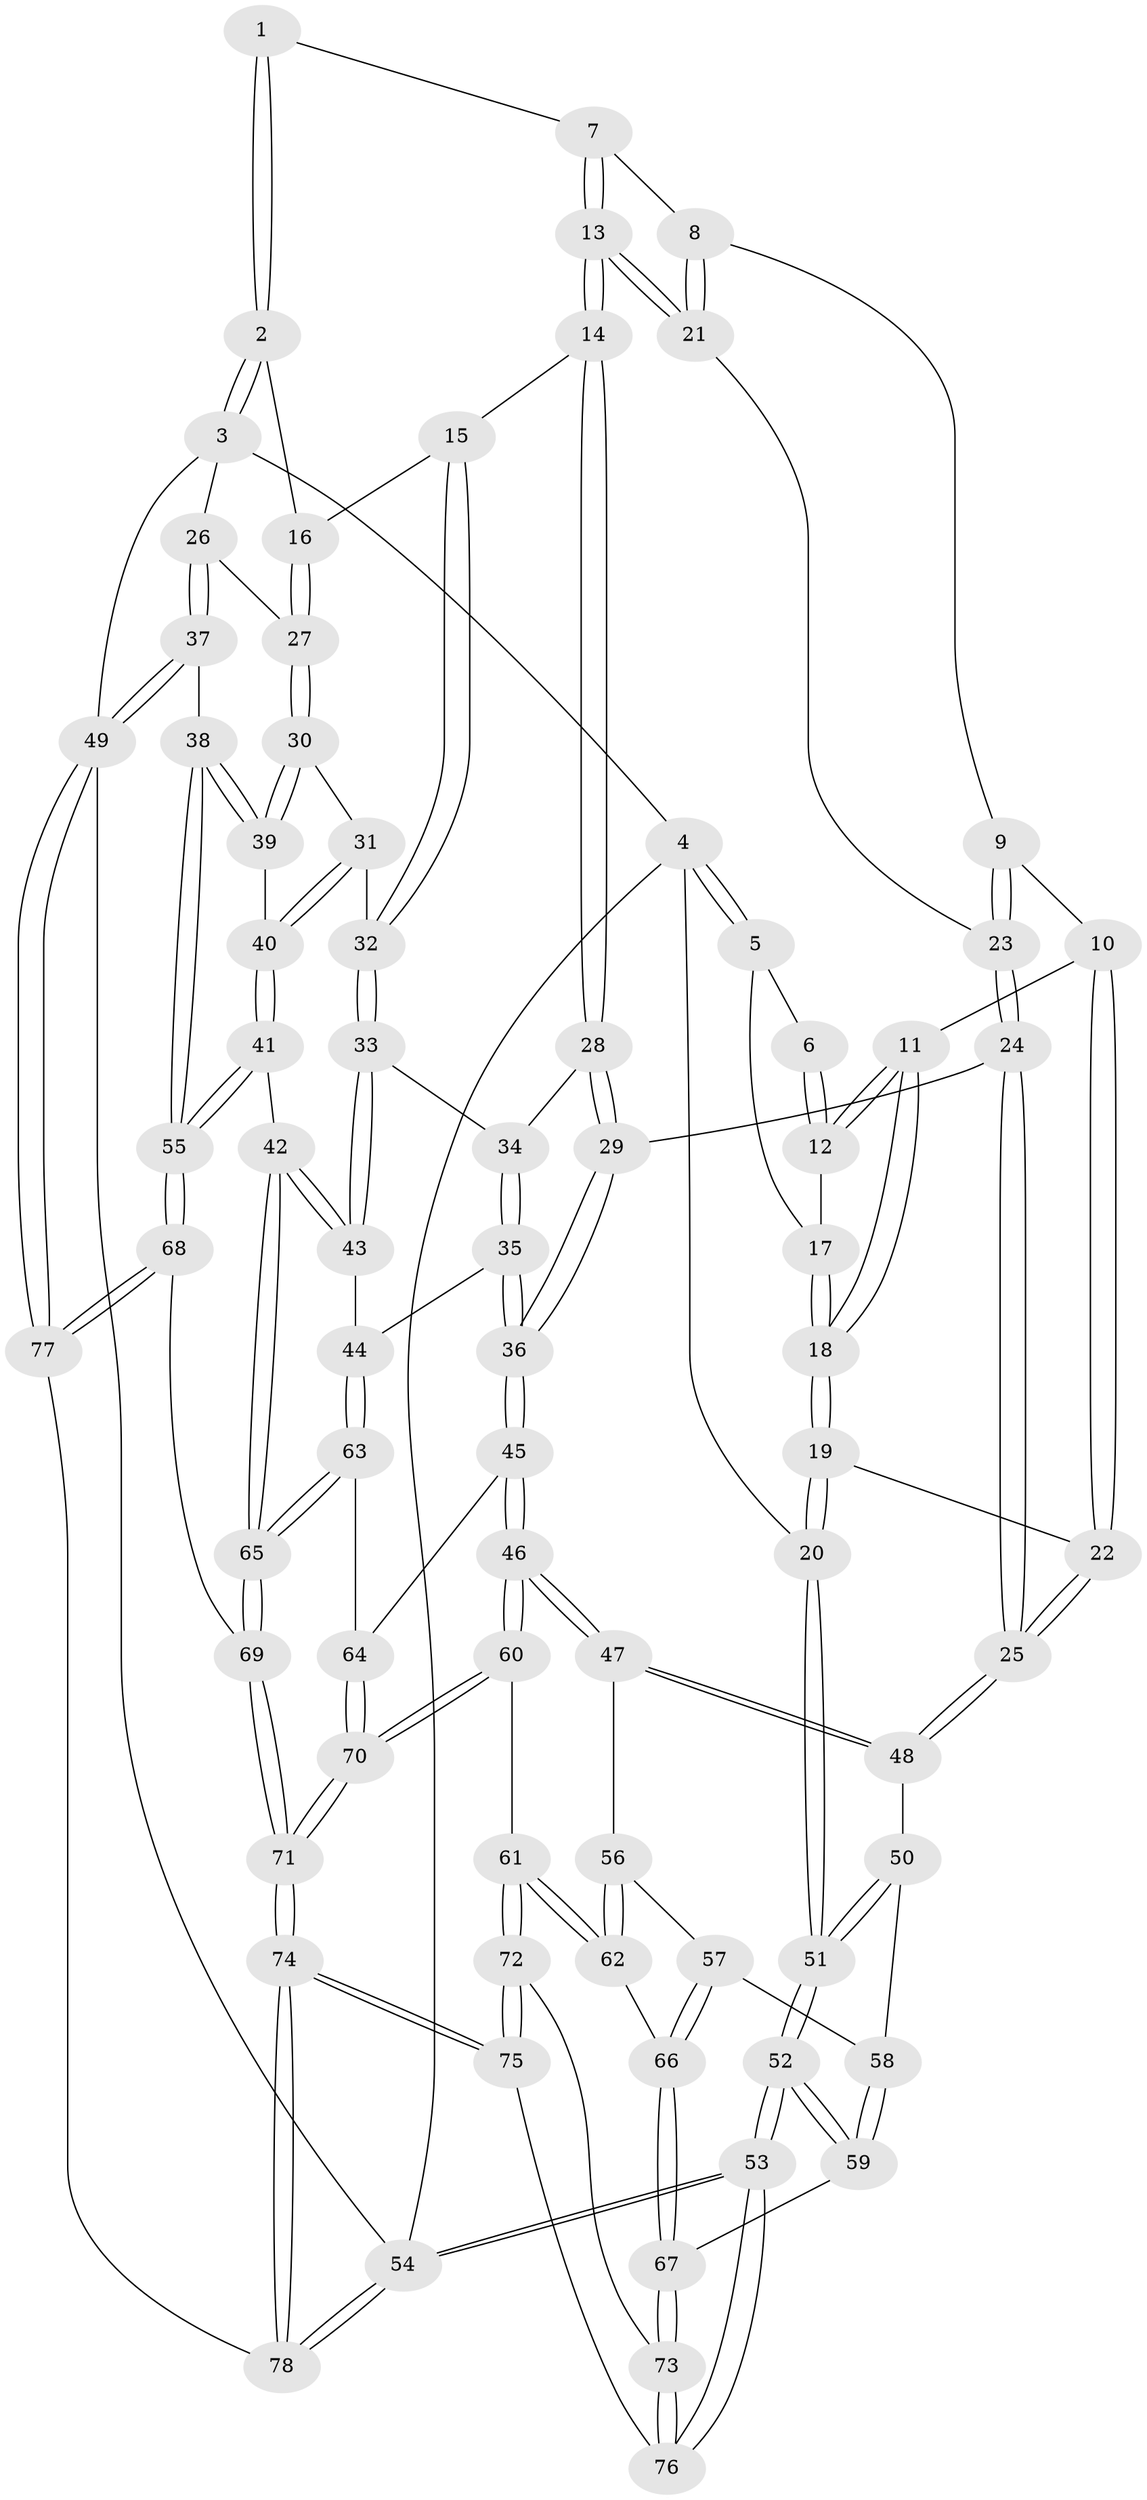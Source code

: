 // coarse degree distribution, {4: 0.391304347826087, 3: 0.34782608695652173, 5: 0.13043478260869565, 7: 0.043478260869565216, 2: 0.043478260869565216, 6: 0.043478260869565216}
// Generated by graph-tools (version 1.1) at 2025/05/03/04/25 22:05:32]
// undirected, 78 vertices, 192 edges
graph export_dot {
graph [start="1"]
  node [color=gray90,style=filled];
  1 [pos="+0.3409673084255326+0"];
  2 [pos="+0.7653656012757961+0"];
  3 [pos="+1+0"];
  4 [pos="+0+0"];
  5 [pos="+0+0"];
  6 [pos="+0.328735195978686+0"];
  7 [pos="+0.3474166448076994+0"];
  8 [pos="+0.33533046218222506+0.08307789706676502"];
  9 [pos="+0.3061357033311889+0.12507944942551055"];
  10 [pos="+0.26672875048781763+0.13052896034931227"];
  11 [pos="+0.18517211703101583+0.10926495784807003"];
  12 [pos="+0.18684285379355314+0.07788768675177844"];
  13 [pos="+0.5427986812516019+0.202219809137056"];
  14 [pos="+0.552612505546881+0.2052972560691368"];
  15 [pos="+0.6249037548356379+0.16588252636618825"];
  16 [pos="+0.6577429800715952+0.13271244812331412"];
  17 [pos="+0.07000185354224944+0"];
  18 [pos="+0.11542149800249993+0.1658162362377563"];
  19 [pos="+0.06349471447394221+0.2545764041470669"];
  20 [pos="+0+0.2082015436992536"];
  21 [pos="+0.5336023761961255+0.2006158705814788"];
  22 [pos="+0.16965751622933584+0.34395285100902445"];
  23 [pos="+0.33536682524714606+0.22248833916048155"];
  24 [pos="+0.25537441066845973+0.35404243382625955"];
  25 [pos="+0.195911285848444+0.3733123895926379"];
  26 [pos="+1+0"];
  27 [pos="+0.8576979530492433+0.306025798592843"];
  28 [pos="+0.5349501096708997+0.2509656008739589"];
  29 [pos="+0.43356692564032934+0.3856391307034213"];
  30 [pos="+0.855139290996663+0.38969051600407634"];
  31 [pos="+0.7211935457444185+0.3955134754476093"];
  32 [pos="+0.6937068593207978+0.39126316778238146"];
  33 [pos="+0.6834590250248016+0.40046211544789384"];
  34 [pos="+0.593416091656657+0.3878027025098725"];
  35 [pos="+0.5436943208120838+0.5124056679996444"];
  36 [pos="+0.48457735355601156+0.5074497085225241"];
  37 [pos="+1+0.5737845444806633"];
  38 [pos="+1+0.573802277016634"];
  39 [pos="+0.8808163454515238+0.44023687491174196"];
  40 [pos="+0.7315776468247814+0.5106995968401742"];
  41 [pos="+0.6769831408273527+0.5561092529672192"];
  42 [pos="+0.6311386203844913+0.5380537920888084"];
  43 [pos="+0.6260496330673865+0.5335736319897343"];
  44 [pos="+0.5485469178973924+0.514353420078109"];
  45 [pos="+0.4442985460869166+0.554192300244617"];
  46 [pos="+0.3563851095748477+0.6053545159859968"];
  47 [pos="+0.25926992854986897+0.5081925318937627"];
  48 [pos="+0.19435174760717627+0.3829885826617078"];
  49 [pos="+1+1"];
  50 [pos="+0.12198203381559118+0.46480316679832534"];
  51 [pos="+0+0.44471405648416645"];
  52 [pos="+0+0.6400938806127873"];
  53 [pos="+0+1"];
  54 [pos="+0+1"];
  55 [pos="+0.8138619557296362+0.7209393671907371"];
  56 [pos="+0.2097868710956433+0.5777366550363553"];
  57 [pos="+0.12827228917702177+0.5930446709953804"];
  58 [pos="+0.11456266466901997+0.4822271828211966"];
  59 [pos="+0+0.6245052407574971"];
  60 [pos="+0.3503659756971694+0.6276913916688858"];
  61 [pos="+0.23655154075057092+0.6857773854338812"];
  62 [pos="+0.1954024283452675+0.6625795319794852"];
  63 [pos="+0.5502132321233595+0.6780948195644776"];
  64 [pos="+0.5114839845738097+0.668329607407721"];
  65 [pos="+0.5859346570830728+0.7011051776096416"];
  66 [pos="+0.12045646809265846+0.6500271873362906"];
  67 [pos="+0.08558350725311405+0.6724114926010923"];
  68 [pos="+0.8046439442196631+0.7405875279589201"];
  69 [pos="+0.5950948395658031+0.7199152813260713"];
  70 [pos="+0.4112831512381243+0.7739356722425811"];
  71 [pos="+0.43229963025716656+0.9364744985010445"];
  72 [pos="+0.2289103393732699+0.7383759411674947"];
  73 [pos="+0.10613420238775897+0.8157952286928745"];
  74 [pos="+0.4281830640022056+0.9603295154923475"];
  75 [pos="+0.38388979326976774+0.9295042317536379"];
  76 [pos="+0.1029317087228905+0.8251889454653438"];
  77 [pos="+0.7884869830053473+1"];
  78 [pos="+0.45015371520782443+1"];
  1 -- 2;
  1 -- 2;
  1 -- 7;
  2 -- 3;
  2 -- 3;
  2 -- 16;
  3 -- 4;
  3 -- 26;
  3 -- 49;
  4 -- 5;
  4 -- 5;
  4 -- 20;
  4 -- 54;
  5 -- 6;
  5 -- 17;
  6 -- 12;
  6 -- 12;
  7 -- 8;
  7 -- 13;
  7 -- 13;
  8 -- 9;
  8 -- 21;
  8 -- 21;
  9 -- 10;
  9 -- 23;
  9 -- 23;
  10 -- 11;
  10 -- 22;
  10 -- 22;
  11 -- 12;
  11 -- 12;
  11 -- 18;
  11 -- 18;
  12 -- 17;
  13 -- 14;
  13 -- 14;
  13 -- 21;
  13 -- 21;
  14 -- 15;
  14 -- 28;
  14 -- 28;
  15 -- 16;
  15 -- 32;
  15 -- 32;
  16 -- 27;
  16 -- 27;
  17 -- 18;
  17 -- 18;
  18 -- 19;
  18 -- 19;
  19 -- 20;
  19 -- 20;
  19 -- 22;
  20 -- 51;
  20 -- 51;
  21 -- 23;
  22 -- 25;
  22 -- 25;
  23 -- 24;
  23 -- 24;
  24 -- 25;
  24 -- 25;
  24 -- 29;
  25 -- 48;
  25 -- 48;
  26 -- 27;
  26 -- 37;
  26 -- 37;
  27 -- 30;
  27 -- 30;
  28 -- 29;
  28 -- 29;
  28 -- 34;
  29 -- 36;
  29 -- 36;
  30 -- 31;
  30 -- 39;
  30 -- 39;
  31 -- 32;
  31 -- 40;
  31 -- 40;
  32 -- 33;
  32 -- 33;
  33 -- 34;
  33 -- 43;
  33 -- 43;
  34 -- 35;
  34 -- 35;
  35 -- 36;
  35 -- 36;
  35 -- 44;
  36 -- 45;
  36 -- 45;
  37 -- 38;
  37 -- 49;
  37 -- 49;
  38 -- 39;
  38 -- 39;
  38 -- 55;
  38 -- 55;
  39 -- 40;
  40 -- 41;
  40 -- 41;
  41 -- 42;
  41 -- 55;
  41 -- 55;
  42 -- 43;
  42 -- 43;
  42 -- 65;
  42 -- 65;
  43 -- 44;
  44 -- 63;
  44 -- 63;
  45 -- 46;
  45 -- 46;
  45 -- 64;
  46 -- 47;
  46 -- 47;
  46 -- 60;
  46 -- 60;
  47 -- 48;
  47 -- 48;
  47 -- 56;
  48 -- 50;
  49 -- 77;
  49 -- 77;
  49 -- 54;
  50 -- 51;
  50 -- 51;
  50 -- 58;
  51 -- 52;
  51 -- 52;
  52 -- 53;
  52 -- 53;
  52 -- 59;
  52 -- 59;
  53 -- 54;
  53 -- 54;
  53 -- 76;
  53 -- 76;
  54 -- 78;
  54 -- 78;
  55 -- 68;
  55 -- 68;
  56 -- 57;
  56 -- 62;
  56 -- 62;
  57 -- 58;
  57 -- 66;
  57 -- 66;
  58 -- 59;
  58 -- 59;
  59 -- 67;
  60 -- 61;
  60 -- 70;
  60 -- 70;
  61 -- 62;
  61 -- 62;
  61 -- 72;
  61 -- 72;
  62 -- 66;
  63 -- 64;
  63 -- 65;
  63 -- 65;
  64 -- 70;
  64 -- 70;
  65 -- 69;
  65 -- 69;
  66 -- 67;
  66 -- 67;
  67 -- 73;
  67 -- 73;
  68 -- 69;
  68 -- 77;
  68 -- 77;
  69 -- 71;
  69 -- 71;
  70 -- 71;
  70 -- 71;
  71 -- 74;
  71 -- 74;
  72 -- 73;
  72 -- 75;
  72 -- 75;
  73 -- 76;
  73 -- 76;
  74 -- 75;
  74 -- 75;
  74 -- 78;
  74 -- 78;
  75 -- 76;
  77 -- 78;
}
